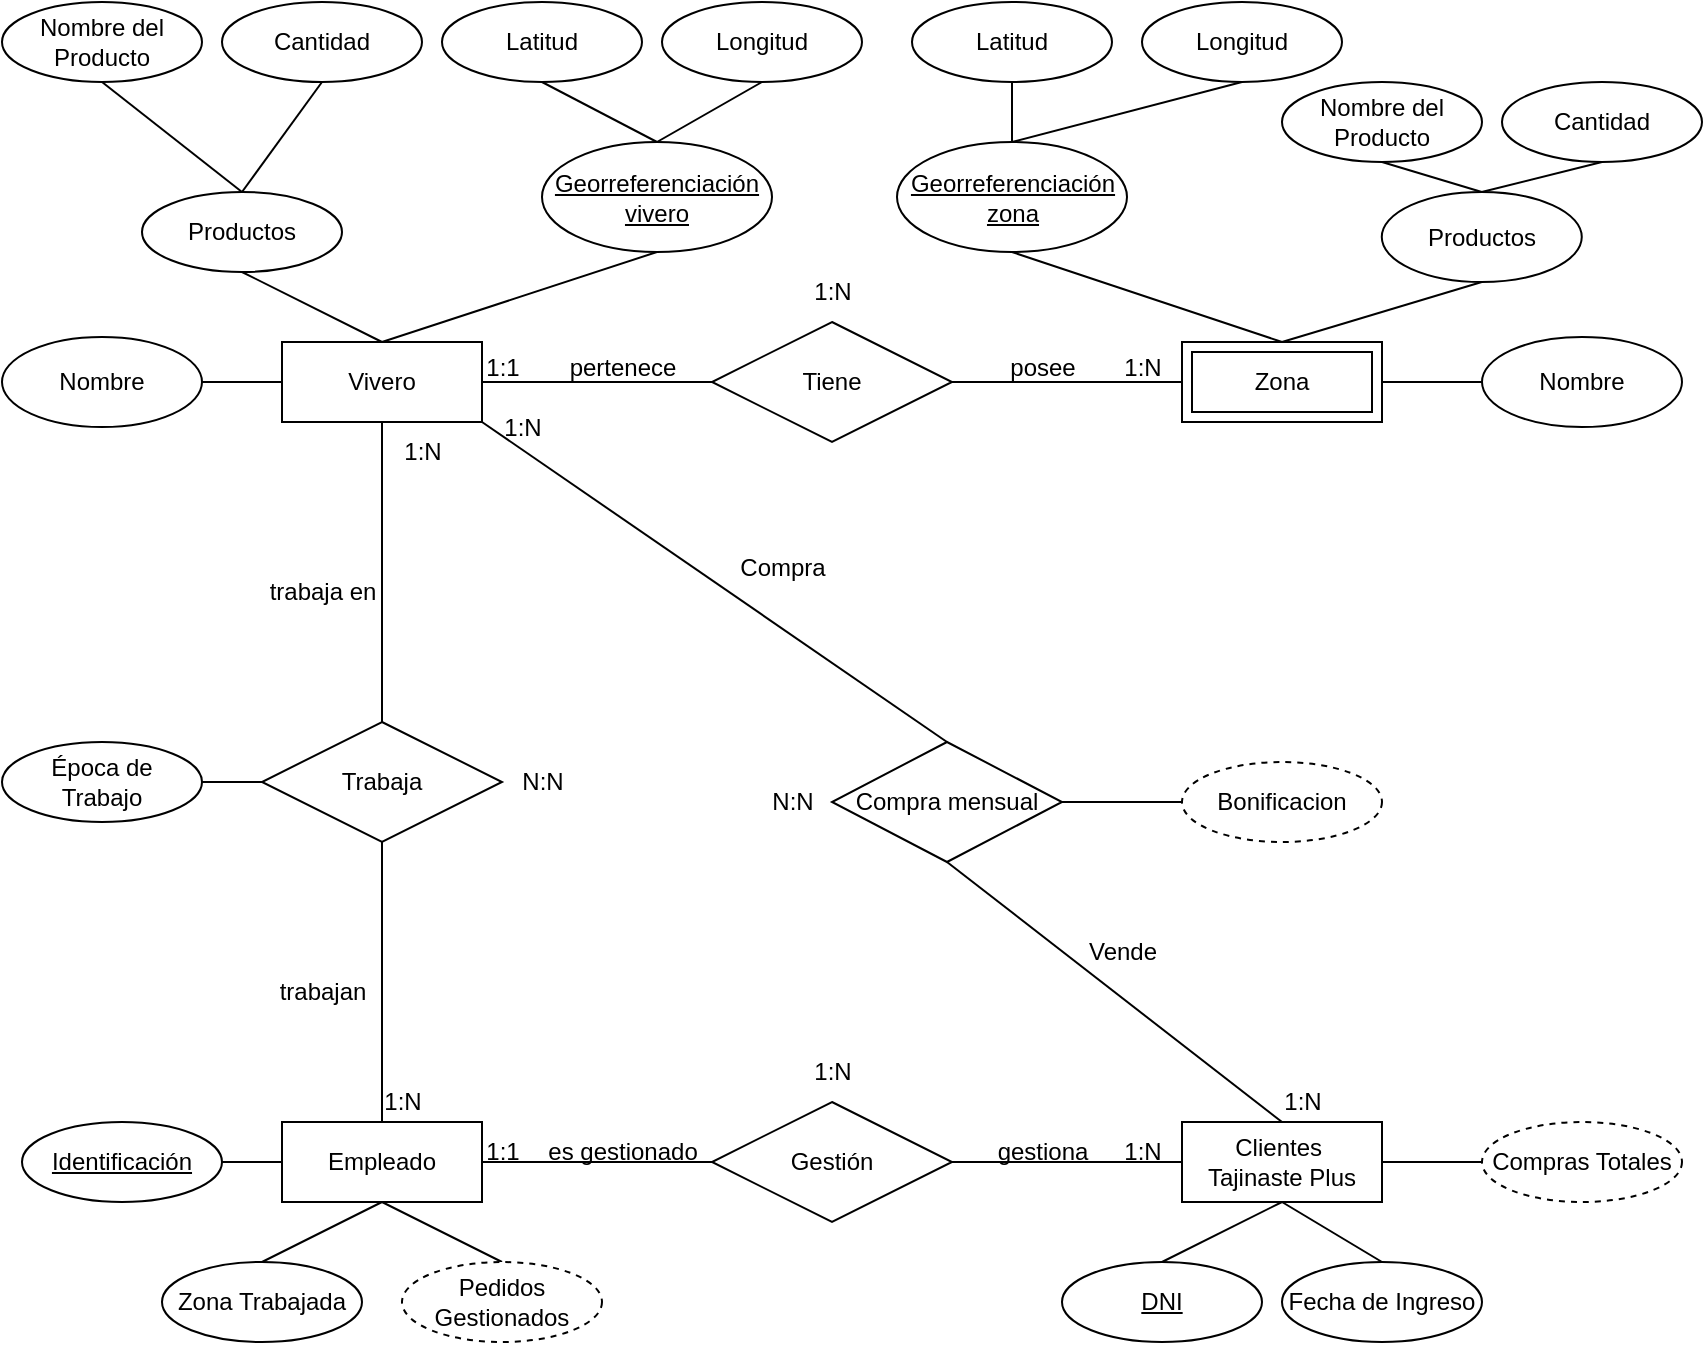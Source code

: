 <mxfile version="24.7.17">
  <diagram id="R2lEEEUBdFMjLlhIrx00" name="Page-1">
    <mxGraphModel grid="1" page="1" gridSize="10" guides="1" tooltips="1" connect="1" arrows="1" fold="1" pageScale="1" pageWidth="850" pageHeight="1100" math="0" shadow="0" extFonts="Permanent Marker^https://fonts.googleapis.com/css?family=Permanent+Marker">
      <root>
        <mxCell id="0" />
        <mxCell id="1" parent="0" />
        <mxCell id="NHeWaSwUiM2406PgDpy3-2" value="Vivero" style="whiteSpace=wrap;html=1;align=center;" vertex="1" parent="1">
          <mxGeometry x="140" y="170" width="100" height="40" as="geometry" />
        </mxCell>
        <mxCell id="NHeWaSwUiM2406PgDpy3-4" value="&lt;u&gt;Georreferenciación zona&lt;/u&gt;" style="ellipse;whiteSpace=wrap;html=1;align=center;" vertex="1" parent="1">
          <mxGeometry x="447.5" y="70" width="115" height="55" as="geometry" />
        </mxCell>
        <mxCell id="NHeWaSwUiM2406PgDpy3-5" value="Latitud" style="ellipse;whiteSpace=wrap;html=1;align=center;" vertex="1" parent="1">
          <mxGeometry x="455" width="100" height="40" as="geometry" />
        </mxCell>
        <mxCell id="NHeWaSwUiM2406PgDpy3-6" value="Longitud" style="ellipse;whiteSpace=wrap;html=1;align=center;" vertex="1" parent="1">
          <mxGeometry x="570" width="100" height="40" as="geometry" />
        </mxCell>
        <mxCell id="NHeWaSwUiM2406PgDpy3-11" value="" style="endArrow=none;html=1;rounded=0;exitX=0.5;exitY=1;exitDx=0;exitDy=0;entryX=0.5;entryY=0;entryDx=0;entryDy=0;" edge="1" parent="1" source="NHeWaSwUiM2406PgDpy3-6" target="NHeWaSwUiM2406PgDpy3-4">
          <mxGeometry relative="1" as="geometry">
            <mxPoint x="400" y="370" as="sourcePoint" />
            <mxPoint x="560" y="370" as="targetPoint" />
          </mxGeometry>
        </mxCell>
        <mxCell id="NHeWaSwUiM2406PgDpy3-12" value="" style="resizable=0;html=1;whiteSpace=wrap;align=right;verticalAlign=bottom;" connectable="0" vertex="1" parent="NHeWaSwUiM2406PgDpy3-11">
          <mxGeometry x="1" relative="1" as="geometry" />
        </mxCell>
        <mxCell id="NHeWaSwUiM2406PgDpy3-13" value="" style="endArrow=none;html=1;rounded=0;exitX=0.5;exitY=1;exitDx=0;exitDy=0;entryX=0.5;entryY=0;entryDx=0;entryDy=0;" edge="1" parent="1" source="NHeWaSwUiM2406PgDpy3-5" target="NHeWaSwUiM2406PgDpy3-4">
          <mxGeometry relative="1" as="geometry">
            <mxPoint x="310" y="20" as="sourcePoint" />
            <mxPoint x="245" y="85" as="targetPoint" />
          </mxGeometry>
        </mxCell>
        <mxCell id="NHeWaSwUiM2406PgDpy3-14" value="" style="resizable=0;html=1;whiteSpace=wrap;align=right;verticalAlign=bottom;" connectable="0" vertex="1" parent="NHeWaSwUiM2406PgDpy3-13">
          <mxGeometry x="1" relative="1" as="geometry" />
        </mxCell>
        <mxCell id="S-kR7vA9aXVw8Hu3PSYM-3" value="Tiene" style="shape=rhombus;perimeter=rhombusPerimeter;whiteSpace=wrap;html=1;align=center;" vertex="1" parent="1">
          <mxGeometry x="355" y="160" width="120" height="60" as="geometry" />
        </mxCell>
        <mxCell id="S-kR7vA9aXVw8Hu3PSYM-4" value="&lt;div&gt;&lt;u&gt;Georreferenciación&lt;/u&gt;&lt;/div&gt;&lt;div&gt;&lt;u&gt;vivero&lt;br&gt;&lt;/u&gt;&lt;/div&gt;" style="ellipse;whiteSpace=wrap;html=1;align=center;" vertex="1" parent="1">
          <mxGeometry x="270" y="70" width="115" height="55" as="geometry" />
        </mxCell>
        <mxCell id="S-kR7vA9aXVw8Hu3PSYM-5" value="Latitud" style="ellipse;whiteSpace=wrap;html=1;align=center;" vertex="1" parent="1">
          <mxGeometry x="220" width="100" height="40" as="geometry" />
        </mxCell>
        <mxCell id="S-kR7vA9aXVw8Hu3PSYM-6" value="" style="endArrow=none;html=1;rounded=0;exitX=0.5;exitY=1;exitDx=0;exitDy=0;entryX=0.5;entryY=0;entryDx=0;entryDy=0;" edge="1" parent="1" source="S-kR7vA9aXVw8Hu3PSYM-10" target="S-kR7vA9aXVw8Hu3PSYM-4">
          <mxGeometry relative="1" as="geometry">
            <mxPoint x="260" y="30" as="sourcePoint" />
            <mxPoint x="90" y="380" as="targetPoint" />
          </mxGeometry>
        </mxCell>
        <mxCell id="S-kR7vA9aXVw8Hu3PSYM-7" value="" style="resizable=0;html=1;whiteSpace=wrap;align=right;verticalAlign=bottom;" connectable="0" vertex="1" parent="S-kR7vA9aXVw8Hu3PSYM-6">
          <mxGeometry x="1" relative="1" as="geometry" />
        </mxCell>
        <mxCell id="S-kR7vA9aXVw8Hu3PSYM-8" value="" style="endArrow=none;html=1;rounded=0;exitX=0.5;exitY=1;exitDx=0;exitDy=0;entryX=0.5;entryY=0;entryDx=0;entryDy=0;" edge="1" parent="1" source="S-kR7vA9aXVw8Hu3PSYM-5" target="S-kR7vA9aXVw8Hu3PSYM-4">
          <mxGeometry relative="1" as="geometry">
            <mxPoint x="-160" y="30" as="sourcePoint" />
            <mxPoint x="-225" y="95" as="targetPoint" />
          </mxGeometry>
        </mxCell>
        <mxCell id="S-kR7vA9aXVw8Hu3PSYM-9" value="" style="resizable=0;html=1;whiteSpace=wrap;align=right;verticalAlign=bottom;" connectable="0" vertex="1" parent="S-kR7vA9aXVw8Hu3PSYM-8">
          <mxGeometry x="1" relative="1" as="geometry" />
        </mxCell>
        <mxCell id="S-kR7vA9aXVw8Hu3PSYM-10" value="Longitud" style="ellipse;whiteSpace=wrap;html=1;align=center;" vertex="1" parent="1">
          <mxGeometry x="330" width="100" height="40" as="geometry" />
        </mxCell>
        <mxCell id="S-kR7vA9aXVw8Hu3PSYM-11" value="Empleado" style="whiteSpace=wrap;html=1;align=center;" vertex="1" parent="1">
          <mxGeometry x="140" y="560" width="100" height="40" as="geometry" />
        </mxCell>
        <mxCell id="NHeWaSwUiM2406PgDpy3-16" value="" style="endArrow=none;html=1;rounded=0;exitX=0;exitY=0.5;exitDx=0;exitDy=0;entryX=1;entryY=0.5;entryDx=0;entryDy=0;" edge="1" parent="1" source="S-kR7vA9aXVw8Hu3PSYM-3" target="NHeWaSwUiM2406PgDpy3-2">
          <mxGeometry relative="1" as="geometry">
            <mxPoint x="270" y="40" as="sourcePoint" />
            <mxPoint x="180" y="110" as="targetPoint" />
          </mxGeometry>
        </mxCell>
        <mxCell id="NHeWaSwUiM2406PgDpy3-17" value="" style="resizable=0;html=1;whiteSpace=wrap;align=right;verticalAlign=bottom;" connectable="0" vertex="1" parent="NHeWaSwUiM2406PgDpy3-16">
          <mxGeometry x="1" relative="1" as="geometry" />
        </mxCell>
        <mxCell id="NHeWaSwUiM2406PgDpy3-18" value="" style="endArrow=none;html=1;rounded=0;exitX=1;exitY=0.5;exitDx=0;exitDy=0;entryX=0;entryY=0.5;entryDx=0;entryDy=0;" edge="1" parent="1" source="S-kR7vA9aXVw8Hu3PSYM-3">
          <mxGeometry relative="1" as="geometry">
            <mxPoint x="500" y="190" as="sourcePoint" />
            <mxPoint x="590" y="190" as="targetPoint" />
          </mxGeometry>
        </mxCell>
        <mxCell id="NHeWaSwUiM2406PgDpy3-19" value="" style="resizable=0;html=1;whiteSpace=wrap;align=right;verticalAlign=bottom;" connectable="0" vertex="1" parent="NHeWaSwUiM2406PgDpy3-18">
          <mxGeometry x="1" relative="1" as="geometry" />
        </mxCell>
        <mxCell id="S-kR7vA9aXVw8Hu3PSYM-12" value="Zona Trabajada" style="ellipse;whiteSpace=wrap;html=1;align=center;" vertex="1" parent="1">
          <mxGeometry x="80" y="630" width="100" height="40" as="geometry" />
        </mxCell>
        <mxCell id="NHeWaSwUiM2406PgDpy3-20" value="&lt;div&gt;Clientes&amp;nbsp;&lt;/div&gt;&lt;div&gt;Tajinaste Plus&lt;/div&gt;" style="whiteSpace=wrap;html=1;align=center;" vertex="1" parent="1">
          <mxGeometry x="590" y="560" width="100" height="40" as="geometry" />
        </mxCell>
        <mxCell id="NHeWaSwUiM2406PgDpy3-21" value="Productos" style="ellipse;whiteSpace=wrap;html=1;align=center;" vertex="1" parent="1">
          <mxGeometry x="70" y="95" width="100" height="40" as="geometry" />
        </mxCell>
        <mxCell id="NHeWaSwUiM2406PgDpy3-22" value="" style="endArrow=none;html=1;rounded=0;exitX=0.5;exitY=1;exitDx=0;exitDy=0;entryX=0.5;entryY=0;entryDx=0;entryDy=0;" edge="1" parent="1" source="NHeWaSwUiM2406PgDpy3-21" target="NHeWaSwUiM2406PgDpy3-2">
          <mxGeometry relative="1" as="geometry">
            <mxPoint x="40" y="135" as="sourcePoint" />
            <mxPoint x="175" y="30" as="targetPoint" />
          </mxGeometry>
        </mxCell>
        <mxCell id="NHeWaSwUiM2406PgDpy3-23" value="" style="resizable=0;html=1;whiteSpace=wrap;align=right;verticalAlign=bottom;" connectable="0" vertex="1" parent="NHeWaSwUiM2406PgDpy3-22">
          <mxGeometry x="1" relative="1" as="geometry" />
        </mxCell>
        <mxCell id="NHeWaSwUiM2406PgDpy3-24" value="" style="endArrow=none;html=1;rounded=0;exitX=0.5;exitY=0;exitDx=0;exitDy=0;entryX=0.5;entryY=1;entryDx=0;entryDy=0;" edge="1" parent="1" source="NHeWaSwUiM2406PgDpy3-2" target="S-kR7vA9aXVw8Hu3PSYM-4">
          <mxGeometry relative="1" as="geometry">
            <mxPoint x="90" y="10" as="sourcePoint" />
            <mxPoint x="185" y="40" as="targetPoint" />
          </mxGeometry>
        </mxCell>
        <mxCell id="NHeWaSwUiM2406PgDpy3-25" value="" style="resizable=0;html=1;whiteSpace=wrap;align=right;verticalAlign=bottom;" connectable="0" vertex="1" parent="NHeWaSwUiM2406PgDpy3-24">
          <mxGeometry x="1" relative="1" as="geometry" />
        </mxCell>
        <mxCell id="NHeWaSwUiM2406PgDpy3-26" value="" style="endArrow=none;html=1;rounded=0;exitX=0.5;exitY=0;exitDx=0;exitDy=0;entryX=0.5;entryY=1;entryDx=0;entryDy=0;" edge="1" parent="1" target="NHeWaSwUiM2406PgDpy3-4">
          <mxGeometry relative="1" as="geometry">
            <mxPoint x="640" y="170" as="sourcePoint" />
            <mxPoint x="265" y="50" as="targetPoint" />
          </mxGeometry>
        </mxCell>
        <mxCell id="NHeWaSwUiM2406PgDpy3-27" value="" style="resizable=0;html=1;whiteSpace=wrap;align=right;verticalAlign=bottom;" connectable="0" vertex="1" parent="NHeWaSwUiM2406PgDpy3-26">
          <mxGeometry x="1" relative="1" as="geometry" />
        </mxCell>
        <mxCell id="NHeWaSwUiM2406PgDpy3-28" value="Productos" style="ellipse;whiteSpace=wrap;html=1;align=center;" vertex="1" parent="1">
          <mxGeometry x="689.89" y="95" width="100" height="45" as="geometry" />
        </mxCell>
        <mxCell id="NHeWaSwUiM2406PgDpy3-29" value="" style="endArrow=none;html=1;rounded=0;exitX=0.5;exitY=0;exitDx=0;exitDy=0;entryX=0.5;entryY=1;entryDx=0;entryDy=0;" edge="1" parent="1" target="NHeWaSwUiM2406PgDpy3-28">
          <mxGeometry relative="1" as="geometry">
            <mxPoint x="640" y="170" as="sourcePoint" />
            <mxPoint x="650" y="150" as="targetPoint" />
          </mxGeometry>
        </mxCell>
        <mxCell id="NHeWaSwUiM2406PgDpy3-30" value="" style="resizable=0;html=1;whiteSpace=wrap;align=right;verticalAlign=bottom;" connectable="0" vertex="1" parent="NHeWaSwUiM2406PgDpy3-29">
          <mxGeometry x="1" relative="1" as="geometry" />
        </mxCell>
        <mxCell id="NHeWaSwUiM2406PgDpy3-31" value="Nombre" style="ellipse;whiteSpace=wrap;html=1;align=center;" vertex="1" parent="1">
          <mxGeometry x="740" y="167.5" width="100" height="45" as="geometry" />
        </mxCell>
        <mxCell id="NHeWaSwUiM2406PgDpy3-32" value="" style="endArrow=none;html=1;rounded=0;exitX=1;exitY=0.5;exitDx=0;exitDy=0;entryX=0;entryY=0.5;entryDx=0;entryDy=0;" edge="1" parent="1" target="NHeWaSwUiM2406PgDpy3-31">
          <mxGeometry relative="1" as="geometry">
            <mxPoint x="690" y="190" as="sourcePoint" />
            <mxPoint x="780" y="148" as="targetPoint" />
          </mxGeometry>
        </mxCell>
        <mxCell id="NHeWaSwUiM2406PgDpy3-33" value="" style="resizable=0;html=1;whiteSpace=wrap;align=right;verticalAlign=bottom;" connectable="0" vertex="1" parent="NHeWaSwUiM2406PgDpy3-32">
          <mxGeometry x="1" relative="1" as="geometry" />
        </mxCell>
        <mxCell id="NHeWaSwUiM2406PgDpy3-34" value="&lt;div&gt;Época de&lt;/div&gt;&lt;div&gt;Trabajo&lt;br&gt;&lt;/div&gt;" style="ellipse;whiteSpace=wrap;html=1;align=center;" vertex="1" parent="1">
          <mxGeometry y="370" width="100" height="40" as="geometry" />
        </mxCell>
        <mxCell id="NHeWaSwUiM2406PgDpy3-35" value="" style="endArrow=none;html=1;rounded=0;exitX=1;exitY=0.5;exitDx=0;exitDy=0;entryX=0;entryY=0.5;entryDx=0;entryDy=0;" edge="1" parent="1" source="NHeWaSwUiM2406PgDpy3-34" target="NHeWaSwUiM2406PgDpy3-53">
          <mxGeometry relative="1" as="geometry">
            <mxPoint x="-120" y="265" as="sourcePoint" />
            <mxPoint x="5" y="300" as="targetPoint" />
          </mxGeometry>
        </mxCell>
        <mxCell id="NHeWaSwUiM2406PgDpy3-36" value="" style="resizable=0;html=1;whiteSpace=wrap;align=right;verticalAlign=bottom;" connectable="0" vertex="1" parent="NHeWaSwUiM2406PgDpy3-35">
          <mxGeometry x="1" relative="1" as="geometry" />
        </mxCell>
        <mxCell id="NHeWaSwUiM2406PgDpy3-37" value="&lt;u&gt;Identificación&lt;/u&gt;" style="ellipse;whiteSpace=wrap;html=1;align=center;" vertex="1" parent="1">
          <mxGeometry x="10" y="560" width="100" height="40" as="geometry" />
        </mxCell>
        <mxCell id="NHeWaSwUiM2406PgDpy3-38" value="" style="endArrow=none;html=1;rounded=0;exitX=1;exitY=0.5;exitDx=0;exitDy=0;entryX=0;entryY=0.5;entryDx=0;entryDy=0;" edge="1" parent="1" source="NHeWaSwUiM2406PgDpy3-37" target="S-kR7vA9aXVw8Hu3PSYM-11">
          <mxGeometry relative="1" as="geometry">
            <mxPoint x="-70" y="590" as="sourcePoint" />
            <mxPoint x="-45" y="590" as="targetPoint" />
          </mxGeometry>
        </mxCell>
        <mxCell id="NHeWaSwUiM2406PgDpy3-39" value="" style="resizable=0;html=1;whiteSpace=wrap;align=right;verticalAlign=bottom;" connectable="0" vertex="1" parent="NHeWaSwUiM2406PgDpy3-38">
          <mxGeometry x="1" relative="1" as="geometry" />
        </mxCell>
        <mxCell id="NHeWaSwUiM2406PgDpy3-40" value="Zona" style="shape=ext;margin=3;double=1;whiteSpace=wrap;html=1;align=center;" vertex="1" parent="1">
          <mxGeometry x="590" y="170" width="100" height="40" as="geometry" />
        </mxCell>
        <mxCell id="NHeWaSwUiM2406PgDpy3-42" value="&lt;u&gt;DNI&lt;/u&gt;" style="ellipse;whiteSpace=wrap;html=1;align=center;" vertex="1" parent="1">
          <mxGeometry x="530" y="630" width="100" height="40" as="geometry" />
        </mxCell>
        <mxCell id="NHeWaSwUiM2406PgDpy3-43" value="" style="endArrow=none;html=1;rounded=0;exitX=0.5;exitY=0;exitDx=0;exitDy=0;entryX=0.5;entryY=1;entryDx=0;entryDy=0;" edge="1" parent="1" source="NHeWaSwUiM2406PgDpy3-42" target="NHeWaSwUiM2406PgDpy3-20">
          <mxGeometry relative="1" as="geometry">
            <mxPoint x="190" y="650" as="sourcePoint" />
            <mxPoint x="215" y="610" as="targetPoint" />
          </mxGeometry>
        </mxCell>
        <mxCell id="NHeWaSwUiM2406PgDpy3-44" value="" style="resizable=0;html=1;whiteSpace=wrap;align=right;verticalAlign=bottom;" connectable="0" vertex="1" parent="NHeWaSwUiM2406PgDpy3-43">
          <mxGeometry x="1" relative="1" as="geometry" />
        </mxCell>
        <mxCell id="4V5r-c2HELNT28u90cOD-1" value="" style="endArrow=none;html=1;rounded=0;exitX=0.5;exitY=0;exitDx=0;exitDy=0;entryX=0.5;entryY=1;entryDx=0;entryDy=0;" edge="1" parent="1" source="S-kR7vA9aXVw8Hu3PSYM-12" target="S-kR7vA9aXVw8Hu3PSYM-11">
          <mxGeometry relative="1" as="geometry">
            <mxPoint x="-70" y="650" as="sourcePoint" />
            <mxPoint x="-45" y="610" as="targetPoint" />
            <Array as="points" />
          </mxGeometry>
        </mxCell>
        <mxCell id="4V5r-c2HELNT28u90cOD-2" value="" style="resizable=0;html=1;whiteSpace=wrap;align=right;verticalAlign=bottom;" connectable="0" vertex="1" parent="4V5r-c2HELNT28u90cOD-1">
          <mxGeometry x="1" relative="1" as="geometry" />
        </mxCell>
        <mxCell id="NHeWaSwUiM2406PgDpy3-45" value="Fecha de Ingreso" style="ellipse;whiteSpace=wrap;html=1;align=center;" vertex="1" parent="1">
          <mxGeometry x="640" y="630" width="100" height="40" as="geometry" />
        </mxCell>
        <mxCell id="NHeWaSwUiM2406PgDpy3-46" value="" style="endArrow=none;html=1;rounded=0;exitX=0.5;exitY=0;exitDx=0;exitDy=0;entryX=0.5;entryY=1;entryDx=0;entryDy=0;" edge="1" parent="1" source="NHeWaSwUiM2406PgDpy3-45" target="NHeWaSwUiM2406PgDpy3-20">
          <mxGeometry relative="1" as="geometry">
            <mxPoint x="630" y="640" as="sourcePoint" />
            <mxPoint x="660" y="600" as="targetPoint" />
          </mxGeometry>
        </mxCell>
        <mxCell id="NHeWaSwUiM2406PgDpy3-47" value="" style="resizable=0;html=1;whiteSpace=wrap;align=right;verticalAlign=bottom;" connectable="0" vertex="1" parent="NHeWaSwUiM2406PgDpy3-46">
          <mxGeometry x="1" relative="1" as="geometry" />
        </mxCell>
        <mxCell id="NHeWaSwUiM2406PgDpy3-49" value="Compras Totales" style="ellipse;whiteSpace=wrap;html=1;align=center;dashed=1;" vertex="1" parent="1">
          <mxGeometry x="740" y="560" width="100" height="40" as="geometry" />
        </mxCell>
        <mxCell id="NHeWaSwUiM2406PgDpy3-50" value="" style="endArrow=none;html=1;rounded=0;exitX=0;exitY=0.5;exitDx=0;exitDy=0;entryX=1;entryY=0.5;entryDx=0;entryDy=0;" edge="1" parent="1" source="NHeWaSwUiM2406PgDpy3-49" target="NHeWaSwUiM2406PgDpy3-20">
          <mxGeometry relative="1" as="geometry">
            <mxPoint x="720" y="640" as="sourcePoint" />
            <mxPoint x="670" y="610" as="targetPoint" />
          </mxGeometry>
        </mxCell>
        <mxCell id="NHeWaSwUiM2406PgDpy3-51" value="" style="resizable=0;html=1;whiteSpace=wrap;align=right;verticalAlign=bottom;" connectable="0" vertex="1" parent="NHeWaSwUiM2406PgDpy3-50">
          <mxGeometry x="1" relative="1" as="geometry" />
        </mxCell>
        <mxCell id="4V5r-c2HELNT28u90cOD-3" value="" style="endArrow=none;html=1;rounded=0;exitX=1;exitY=0.5;exitDx=0;exitDy=0;entryX=0;entryY=0.5;entryDx=0;entryDy=0;" edge="1" parent="1" source="9exe449R4J2YQLLWnWp--1" target="jvQDZF1i_nGPoGuK2HXh-24">
          <mxGeometry relative="1" as="geometry">
            <mxPoint x="750" y="620" as="sourcePoint" />
            <mxPoint x="750" y="550" as="targetPoint" />
            <Array as="points" />
          </mxGeometry>
        </mxCell>
        <mxCell id="4V5r-c2HELNT28u90cOD-4" value="" style="resizable=0;html=1;whiteSpace=wrap;align=right;verticalAlign=bottom;" connectable="0" vertex="1" parent="4V5r-c2HELNT28u90cOD-3">
          <mxGeometry x="1" relative="1" as="geometry" />
        </mxCell>
        <mxCell id="NHeWaSwUiM2406PgDpy3-53" value="Trabaja" style="shape=rhombus;perimeter=rhombusPerimeter;whiteSpace=wrap;html=1;align=center;" vertex="1" parent="1">
          <mxGeometry x="130" y="360" width="120" height="60" as="geometry" />
        </mxCell>
        <mxCell id="NHeWaSwUiM2406PgDpy3-55" value="" style="endArrow=none;html=1;rounded=0;exitX=0.5;exitY=0;exitDx=0;exitDy=0;entryX=0.5;entryY=1;entryDx=0;entryDy=0;" edge="1" parent="1" source="NHeWaSwUiM2406PgDpy3-53" target="NHeWaSwUiM2406PgDpy3-2">
          <mxGeometry relative="1" as="geometry">
            <mxPoint x="320" y="300" as="sourcePoint" />
            <mxPoint x="260" y="300" as="targetPoint" />
          </mxGeometry>
        </mxCell>
        <mxCell id="NHeWaSwUiM2406PgDpy3-56" value="" style="resizable=0;html=1;whiteSpace=wrap;align=right;verticalAlign=bottom;" connectable="0" vertex="1" parent="NHeWaSwUiM2406PgDpy3-55">
          <mxGeometry x="1" relative="1" as="geometry" />
        </mxCell>
        <mxCell id="NHeWaSwUiM2406PgDpy3-57" value="" style="endArrow=none;html=1;rounded=0;exitX=0.5;exitY=0;exitDx=0;exitDy=0;entryX=0.5;entryY=1;entryDx=0;entryDy=0;" edge="1" parent="1" source="S-kR7vA9aXVw8Hu3PSYM-11" target="NHeWaSwUiM2406PgDpy3-53">
          <mxGeometry relative="1" as="geometry">
            <mxPoint x="150" y="330" as="sourcePoint" />
            <mxPoint x="90" y="330" as="targetPoint" />
          </mxGeometry>
        </mxCell>
        <mxCell id="NHeWaSwUiM2406PgDpy3-58" value="" style="resizable=0;html=1;whiteSpace=wrap;align=right;verticalAlign=bottom;" connectable="0" vertex="1" parent="NHeWaSwUiM2406PgDpy3-57">
          <mxGeometry x="1" relative="1" as="geometry" />
        </mxCell>
        <mxCell id="NHeWaSwUiM2406PgDpy3-61" value="Gestión" style="shape=rhombus;perimeter=rhombusPerimeter;whiteSpace=wrap;html=1;align=center;" vertex="1" parent="1">
          <mxGeometry x="355" y="550" width="120" height="60" as="geometry" />
        </mxCell>
        <mxCell id="NHeWaSwUiM2406PgDpy3-62" value="" style="endArrow=none;html=1;rounded=0;exitX=0;exitY=0.5;exitDx=0;exitDy=0;entryX=1;entryY=0.5;entryDx=0;entryDy=0;" edge="1" parent="1" source="NHeWaSwUiM2406PgDpy3-61" target="S-kR7vA9aXVw8Hu3PSYM-11">
          <mxGeometry relative="1" as="geometry">
            <mxPoint x="355" y="579.5" as="sourcePoint" />
            <mxPoint x="240" y="579.5" as="targetPoint" />
          </mxGeometry>
        </mxCell>
        <mxCell id="NHeWaSwUiM2406PgDpy3-63" value="" style="resizable=0;html=1;whiteSpace=wrap;align=right;verticalAlign=bottom;" connectable="0" vertex="1" parent="NHeWaSwUiM2406PgDpy3-62">
          <mxGeometry x="1" relative="1" as="geometry" />
        </mxCell>
        <mxCell id="NHeWaSwUiM2406PgDpy3-64" value="" style="endArrow=none;html=1;rounded=0;exitX=1;exitY=0.5;exitDx=0;exitDy=0;entryX=0;entryY=0.5;entryDx=0;entryDy=0;" edge="1" parent="1" source="NHeWaSwUiM2406PgDpy3-61" target="NHeWaSwUiM2406PgDpy3-20">
          <mxGeometry relative="1" as="geometry">
            <mxPoint x="375" y="210" as="sourcePoint" />
            <mxPoint x="260" y="210" as="targetPoint" />
          </mxGeometry>
        </mxCell>
        <mxCell id="NHeWaSwUiM2406PgDpy3-65" value="" style="resizable=0;html=1;whiteSpace=wrap;align=right;verticalAlign=bottom;" connectable="0" vertex="1" parent="NHeWaSwUiM2406PgDpy3-64">
          <mxGeometry x="1" relative="1" as="geometry" />
        </mxCell>
        <mxCell id="NHeWaSwUiM2406PgDpy3-66" value="1:1" style="text;html=1;align=center;verticalAlign=middle;resizable=0;points=[];autosize=1;strokeColor=none;fillColor=none;" vertex="1" parent="1">
          <mxGeometry x="230" y="168" width="40" height="30" as="geometry" />
        </mxCell>
        <mxCell id="NHeWaSwUiM2406PgDpy3-67" value="1:N" style="text;html=1;align=center;verticalAlign=middle;resizable=0;points=[];autosize=1;strokeColor=none;fillColor=none;" vertex="1" parent="1">
          <mxGeometry x="550" y="167.5" width="40" height="30" as="geometry" />
        </mxCell>
        <mxCell id="NHeWaSwUiM2406PgDpy3-68" value="1:N" style="text;html=1;align=center;verticalAlign=middle;resizable=0;points=[];autosize=1;strokeColor=none;fillColor=none;" vertex="1" parent="1">
          <mxGeometry x="190" y="210" width="40" height="30" as="geometry" />
        </mxCell>
        <mxCell id="NHeWaSwUiM2406PgDpy3-69" value="1:N" style="text;html=1;align=center;verticalAlign=middle;resizable=0;points=[];autosize=1;strokeColor=none;fillColor=none;" vertex="1" parent="1">
          <mxGeometry x="180" y="535" width="40" height="30" as="geometry" />
        </mxCell>
        <mxCell id="NHeWaSwUiM2406PgDpy3-70" value="gestiona" style="text;html=1;align=center;verticalAlign=middle;resizable=0;points=[];autosize=1;strokeColor=none;fillColor=none;" vertex="1" parent="1">
          <mxGeometry x="485" y="560" width="70" height="30" as="geometry" />
        </mxCell>
        <mxCell id="NHeWaSwUiM2406PgDpy3-71" value="1:N" style="text;html=1;align=center;verticalAlign=middle;resizable=0;points=[];autosize=1;strokeColor=none;fillColor=none;" vertex="1" parent="1">
          <mxGeometry x="550" y="560" width="40" height="30" as="geometry" />
        </mxCell>
        <mxCell id="NHeWaSwUiM2406PgDpy3-72" value="1:1" style="text;html=1;align=center;verticalAlign=middle;resizable=0;points=[];autosize=1;strokeColor=none;fillColor=none;" vertex="1" parent="1">
          <mxGeometry x="230" y="560" width="40" height="30" as="geometry" />
        </mxCell>
        <mxCell id="NHeWaSwUiM2406PgDpy3-73" value="es gestionado" style="text;html=1;align=center;verticalAlign=middle;resizable=0;points=[];autosize=1;strokeColor=none;fillColor=none;" vertex="1" parent="1">
          <mxGeometry x="260" y="560" width="100" height="30" as="geometry" />
        </mxCell>
        <mxCell id="NHeWaSwUiM2406PgDpy3-76" value="trabaja en" style="text;html=1;align=center;verticalAlign=middle;resizable=0;points=[];autosize=1;strokeColor=none;fillColor=none;" vertex="1" parent="1">
          <mxGeometry x="120" y="280" width="80" height="30" as="geometry" />
        </mxCell>
        <mxCell id="NHeWaSwUiM2406PgDpy3-77" value="trabajan" style="text;html=1;align=center;verticalAlign=middle;resizable=0;points=[];autosize=1;strokeColor=none;fillColor=none;" vertex="1" parent="1">
          <mxGeometry x="125" y="480" width="70" height="30" as="geometry" />
        </mxCell>
        <mxCell id="NHeWaSwUiM2406PgDpy3-79" value="posee" style="text;html=1;align=center;verticalAlign=middle;resizable=0;points=[];autosize=1;strokeColor=none;fillColor=none;" vertex="1" parent="1">
          <mxGeometry x="490" y="167.5" width="60" height="30" as="geometry" />
        </mxCell>
        <mxCell id="NHeWaSwUiM2406PgDpy3-80" value="pertenece" style="text;html=1;align=center;verticalAlign=middle;resizable=0;points=[];autosize=1;strokeColor=none;fillColor=none;" vertex="1" parent="1">
          <mxGeometry x="270" y="167.5" width="80" height="30" as="geometry" />
        </mxCell>
        <mxCell id="NHeWaSwUiM2406PgDpy3-81" value="Nombre" style="ellipse;whiteSpace=wrap;html=1;align=center;" vertex="1" parent="1">
          <mxGeometry y="167.5" width="100" height="45" as="geometry" />
        </mxCell>
        <mxCell id="NHeWaSwUiM2406PgDpy3-82" value="" style="endArrow=none;html=1;rounded=0;exitX=1;exitY=0.5;exitDx=0;exitDy=0;entryX=0;entryY=0.5;entryDx=0;entryDy=0;" edge="1" parent="1" source="NHeWaSwUiM2406PgDpy3-81" target="NHeWaSwUiM2406PgDpy3-2">
          <mxGeometry relative="1" as="geometry">
            <mxPoint x="60" y="140" as="sourcePoint" />
            <mxPoint x="200" y="180" as="targetPoint" />
          </mxGeometry>
        </mxCell>
        <mxCell id="NHeWaSwUiM2406PgDpy3-83" value="" style="resizable=0;html=1;whiteSpace=wrap;align=right;verticalAlign=bottom;" connectable="0" vertex="1" parent="NHeWaSwUiM2406PgDpy3-82">
          <mxGeometry x="1" relative="1" as="geometry" />
        </mxCell>
        <mxCell id="NHeWaSwUiM2406PgDpy3-85" value="" style="endArrow=none;html=1;rounded=0;exitX=0.5;exitY=0;exitDx=0;exitDy=0;entryX=0.5;entryY=1;entryDx=0;entryDy=0;" edge="1" parent="1" source="NHeWaSwUiM2406PgDpy3-87" target="S-kR7vA9aXVw8Hu3PSYM-11">
          <mxGeometry relative="1" as="geometry">
            <mxPoint x="250" y="630" as="sourcePoint" />
            <mxPoint x="190" y="600" as="targetPoint" />
            <Array as="points">
              <mxPoint x="210" y="610" />
            </Array>
          </mxGeometry>
        </mxCell>
        <mxCell id="NHeWaSwUiM2406PgDpy3-86" value="" style="resizable=0;html=1;whiteSpace=wrap;align=right;verticalAlign=bottom;" connectable="0" vertex="1" parent="NHeWaSwUiM2406PgDpy3-85">
          <mxGeometry x="1" relative="1" as="geometry" />
        </mxCell>
        <mxCell id="NHeWaSwUiM2406PgDpy3-87" value="Pedidos Gestionados" style="ellipse;whiteSpace=wrap;html=1;align=center;dashed=1;" vertex="1" parent="1">
          <mxGeometry x="200" y="630" width="100" height="40" as="geometry" />
        </mxCell>
        <mxCell id="jvQDZF1i_nGPoGuK2HXh-24" value="Bonificacion" style="ellipse;whiteSpace=wrap;html=1;align=center;dashed=1;" vertex="1" parent="1">
          <mxGeometry x="590" y="380" width="100" height="40" as="geometry" />
        </mxCell>
        <mxCell id="9exe449R4J2YQLLWnWp--1" value="Compra mensual" style="shape=rhombus;perimeter=rhombusPerimeter;whiteSpace=wrap;html=1;align=center;" vertex="1" parent="1">
          <mxGeometry x="415" y="370" width="115" height="60" as="geometry" />
        </mxCell>
        <mxCell id="inO2hxR4vfNhl-UiEING-1" value="" style="endArrow=none;html=1;rounded=0;exitX=0.5;exitY=0;exitDx=0;exitDy=0;entryX=1;entryY=1;entryDx=0;entryDy=0;" edge="1" parent="1" source="9exe449R4J2YQLLWnWp--1" target="NHeWaSwUiM2406PgDpy3-2">
          <mxGeometry relative="1" as="geometry">
            <mxPoint x="110" y="200" as="sourcePoint" />
            <mxPoint x="150" y="200" as="targetPoint" />
          </mxGeometry>
        </mxCell>
        <mxCell id="inO2hxR4vfNhl-UiEING-2" value="" style="resizable=0;html=1;whiteSpace=wrap;align=right;verticalAlign=bottom;" connectable="0" vertex="1" parent="inO2hxR4vfNhl-UiEING-1">
          <mxGeometry x="1" relative="1" as="geometry" />
        </mxCell>
        <mxCell id="inO2hxR4vfNhl-UiEING-3" value="" style="endArrow=none;html=1;rounded=0;exitX=0.5;exitY=0;exitDx=0;exitDy=0;entryX=0.5;entryY=1;entryDx=0;entryDy=0;" edge="1" parent="1" source="NHeWaSwUiM2406PgDpy3-20" target="9exe449R4J2YQLLWnWp--1">
          <mxGeometry relative="1" as="geometry">
            <mxPoint x="120" y="210" as="sourcePoint" />
            <mxPoint x="160" y="210" as="targetPoint" />
          </mxGeometry>
        </mxCell>
        <mxCell id="inO2hxR4vfNhl-UiEING-4" value="" style="resizable=0;html=1;whiteSpace=wrap;align=right;verticalAlign=bottom;" connectable="0" vertex="1" parent="inO2hxR4vfNhl-UiEING-3">
          <mxGeometry x="1" relative="1" as="geometry" />
        </mxCell>
        <mxCell id="inO2hxR4vfNhl-UiEING-5" value="Compra" style="text;html=1;align=center;verticalAlign=middle;resizable=0;points=[];autosize=1;strokeColor=none;fillColor=none;" vertex="1" parent="1">
          <mxGeometry x="355" y="268" width="70" height="30" as="geometry" />
        </mxCell>
        <mxCell id="inO2hxR4vfNhl-UiEING-6" value="1:N" style="text;html=1;align=center;verticalAlign=middle;resizable=0;points=[];autosize=1;strokeColor=none;fillColor=none;" vertex="1" parent="1">
          <mxGeometry x="240" y="197.5" width="40" height="30" as="geometry" />
        </mxCell>
        <mxCell id="inO2hxR4vfNhl-UiEING-7" value="1:N" style="text;html=1;align=center;verticalAlign=middle;resizable=0;points=[];autosize=1;strokeColor=none;fillColor=none;" vertex="1" parent="1">
          <mxGeometry x="630" y="535" width="40" height="30" as="geometry" />
        </mxCell>
        <mxCell id="inO2hxR4vfNhl-UiEING-8" value="Vende" style="text;html=1;align=center;verticalAlign=middle;resizable=0;points=[];autosize=1;strokeColor=none;fillColor=none;" vertex="1" parent="1">
          <mxGeometry x="530" y="460" width="60" height="30" as="geometry" />
        </mxCell>
        <mxCell id="inO2hxR4vfNhl-UiEING-9" value="Nombre del Producto" style="ellipse;whiteSpace=wrap;html=1;align=center;" vertex="1" parent="1">
          <mxGeometry width="100" height="40" as="geometry" />
        </mxCell>
        <mxCell id="inO2hxR4vfNhl-UiEING-10" value="Cantidad" style="ellipse;whiteSpace=wrap;html=1;align=center;" vertex="1" parent="1">
          <mxGeometry x="110" width="100" height="40" as="geometry" />
        </mxCell>
        <mxCell id="inO2hxR4vfNhl-UiEING-11" value="" style="endArrow=none;html=1;rounded=0;exitX=0.5;exitY=0;exitDx=0;exitDy=0;entryX=0.5;entryY=1;entryDx=0;entryDy=0;" edge="1" parent="1" source="NHeWaSwUiM2406PgDpy3-21" target="inO2hxR4vfNhl-UiEING-10">
          <mxGeometry relative="1" as="geometry">
            <mxPoint x="290" y="50" as="sourcePoint" />
            <mxPoint x="348" y="80" as="targetPoint" />
          </mxGeometry>
        </mxCell>
        <mxCell id="inO2hxR4vfNhl-UiEING-12" value="" style="resizable=0;html=1;whiteSpace=wrap;align=right;verticalAlign=bottom;" connectable="0" vertex="1" parent="inO2hxR4vfNhl-UiEING-11">
          <mxGeometry x="1" relative="1" as="geometry" />
        </mxCell>
        <mxCell id="inO2hxR4vfNhl-UiEING-13" value="" style="endArrow=none;html=1;rounded=0;exitX=0.5;exitY=0;exitDx=0;exitDy=0;entryX=0.5;entryY=1;entryDx=0;entryDy=0;" edge="1" parent="1" source="NHeWaSwUiM2406PgDpy3-21" target="inO2hxR4vfNhl-UiEING-9">
          <mxGeometry relative="1" as="geometry">
            <mxPoint x="300" y="60" as="sourcePoint" />
            <mxPoint x="358" y="90" as="targetPoint" />
          </mxGeometry>
        </mxCell>
        <mxCell id="inO2hxR4vfNhl-UiEING-14" value="" style="resizable=0;html=1;whiteSpace=wrap;align=right;verticalAlign=bottom;" connectable="0" vertex="1" parent="inO2hxR4vfNhl-UiEING-13">
          <mxGeometry x="1" relative="1" as="geometry" />
        </mxCell>
        <mxCell id="inO2hxR4vfNhl-UiEING-15" value="Nombre del Producto" style="ellipse;whiteSpace=wrap;html=1;align=center;" vertex="1" parent="1">
          <mxGeometry x="640" y="40" width="100" height="40" as="geometry" />
        </mxCell>
        <mxCell id="inO2hxR4vfNhl-UiEING-16" value="Cantidad" style="ellipse;whiteSpace=wrap;html=1;align=center;" vertex="1" parent="1">
          <mxGeometry x="750" y="40" width="100" height="40" as="geometry" />
        </mxCell>
        <mxCell id="inO2hxR4vfNhl-UiEING-17" value="" style="resizable=0;html=1;whiteSpace=wrap;align=right;verticalAlign=bottom;" connectable="0" vertex="1" parent="1">
          <mxGeometry x="800.192" y="79.736" as="geometry" />
        </mxCell>
        <mxCell id="inO2hxR4vfNhl-UiEING-18" value="" style="resizable=0;html=1;whiteSpace=wrap;align=right;verticalAlign=bottom;" connectable="0" vertex="1" parent="1">
          <mxGeometry x="689.887" y="79.911" as="geometry" />
        </mxCell>
        <mxCell id="inO2hxR4vfNhl-UiEING-19" value="" style="endArrow=none;html=1;rounded=0;exitX=0.5;exitY=1;exitDx=0;exitDy=0;entryX=0.5;entryY=0;entryDx=0;entryDy=0;" edge="1" parent="1" source="inO2hxR4vfNhl-UiEING-15" target="NHeWaSwUiM2406PgDpy3-28">
          <mxGeometry relative="1" as="geometry">
            <mxPoint x="630" y="50" as="sourcePoint" />
            <mxPoint x="515" y="80" as="targetPoint" />
          </mxGeometry>
        </mxCell>
        <mxCell id="inO2hxR4vfNhl-UiEING-20" value="" style="resizable=0;html=1;whiteSpace=wrap;align=right;verticalAlign=bottom;" connectable="0" vertex="1" parent="inO2hxR4vfNhl-UiEING-19">
          <mxGeometry x="1" relative="1" as="geometry" />
        </mxCell>
        <mxCell id="inO2hxR4vfNhl-UiEING-21" value="" style="endArrow=none;html=1;rounded=0;exitX=0.5;exitY=1;exitDx=0;exitDy=0;entryX=0.5;entryY=0;entryDx=0;entryDy=0;" edge="1" parent="1" source="inO2hxR4vfNhl-UiEING-16" target="NHeWaSwUiM2406PgDpy3-28">
          <mxGeometry relative="1" as="geometry">
            <mxPoint x="640" y="60" as="sourcePoint" />
            <mxPoint x="525" y="90" as="targetPoint" />
          </mxGeometry>
        </mxCell>
        <mxCell id="inO2hxR4vfNhl-UiEING-22" value="" style="resizable=0;html=1;whiteSpace=wrap;align=right;verticalAlign=bottom;" connectable="0" vertex="1" parent="inO2hxR4vfNhl-UiEING-21">
          <mxGeometry x="1" relative="1" as="geometry" />
        </mxCell>
        <mxCell id="inO2hxR4vfNhl-UiEING-23" value="1:N" style="text;html=1;align=center;verticalAlign=middle;resizable=0;points=[];autosize=1;strokeColor=none;fillColor=none;" vertex="1" parent="1">
          <mxGeometry x="395" y="130" width="40" height="30" as="geometry" />
        </mxCell>
        <mxCell id="inO2hxR4vfNhl-UiEING-24" value="N:N" style="text;html=1;align=center;verticalAlign=middle;resizable=0;points=[];autosize=1;strokeColor=none;fillColor=none;" vertex="1" parent="1">
          <mxGeometry x="375" y="385" width="40" height="30" as="geometry" />
        </mxCell>
        <mxCell id="inO2hxR4vfNhl-UiEING-25" value="N:N" style="text;html=1;align=center;verticalAlign=middle;resizable=0;points=[];autosize=1;strokeColor=none;fillColor=none;" vertex="1" parent="1">
          <mxGeometry x="250" y="375" width="40" height="30" as="geometry" />
        </mxCell>
        <mxCell id="inO2hxR4vfNhl-UiEING-26" value="1:N" style="text;html=1;align=center;verticalAlign=middle;resizable=0;points=[];autosize=1;strokeColor=none;fillColor=none;" vertex="1" parent="1">
          <mxGeometry x="395" y="520" width="40" height="30" as="geometry" />
        </mxCell>
      </root>
    </mxGraphModel>
  </diagram>
</mxfile>
